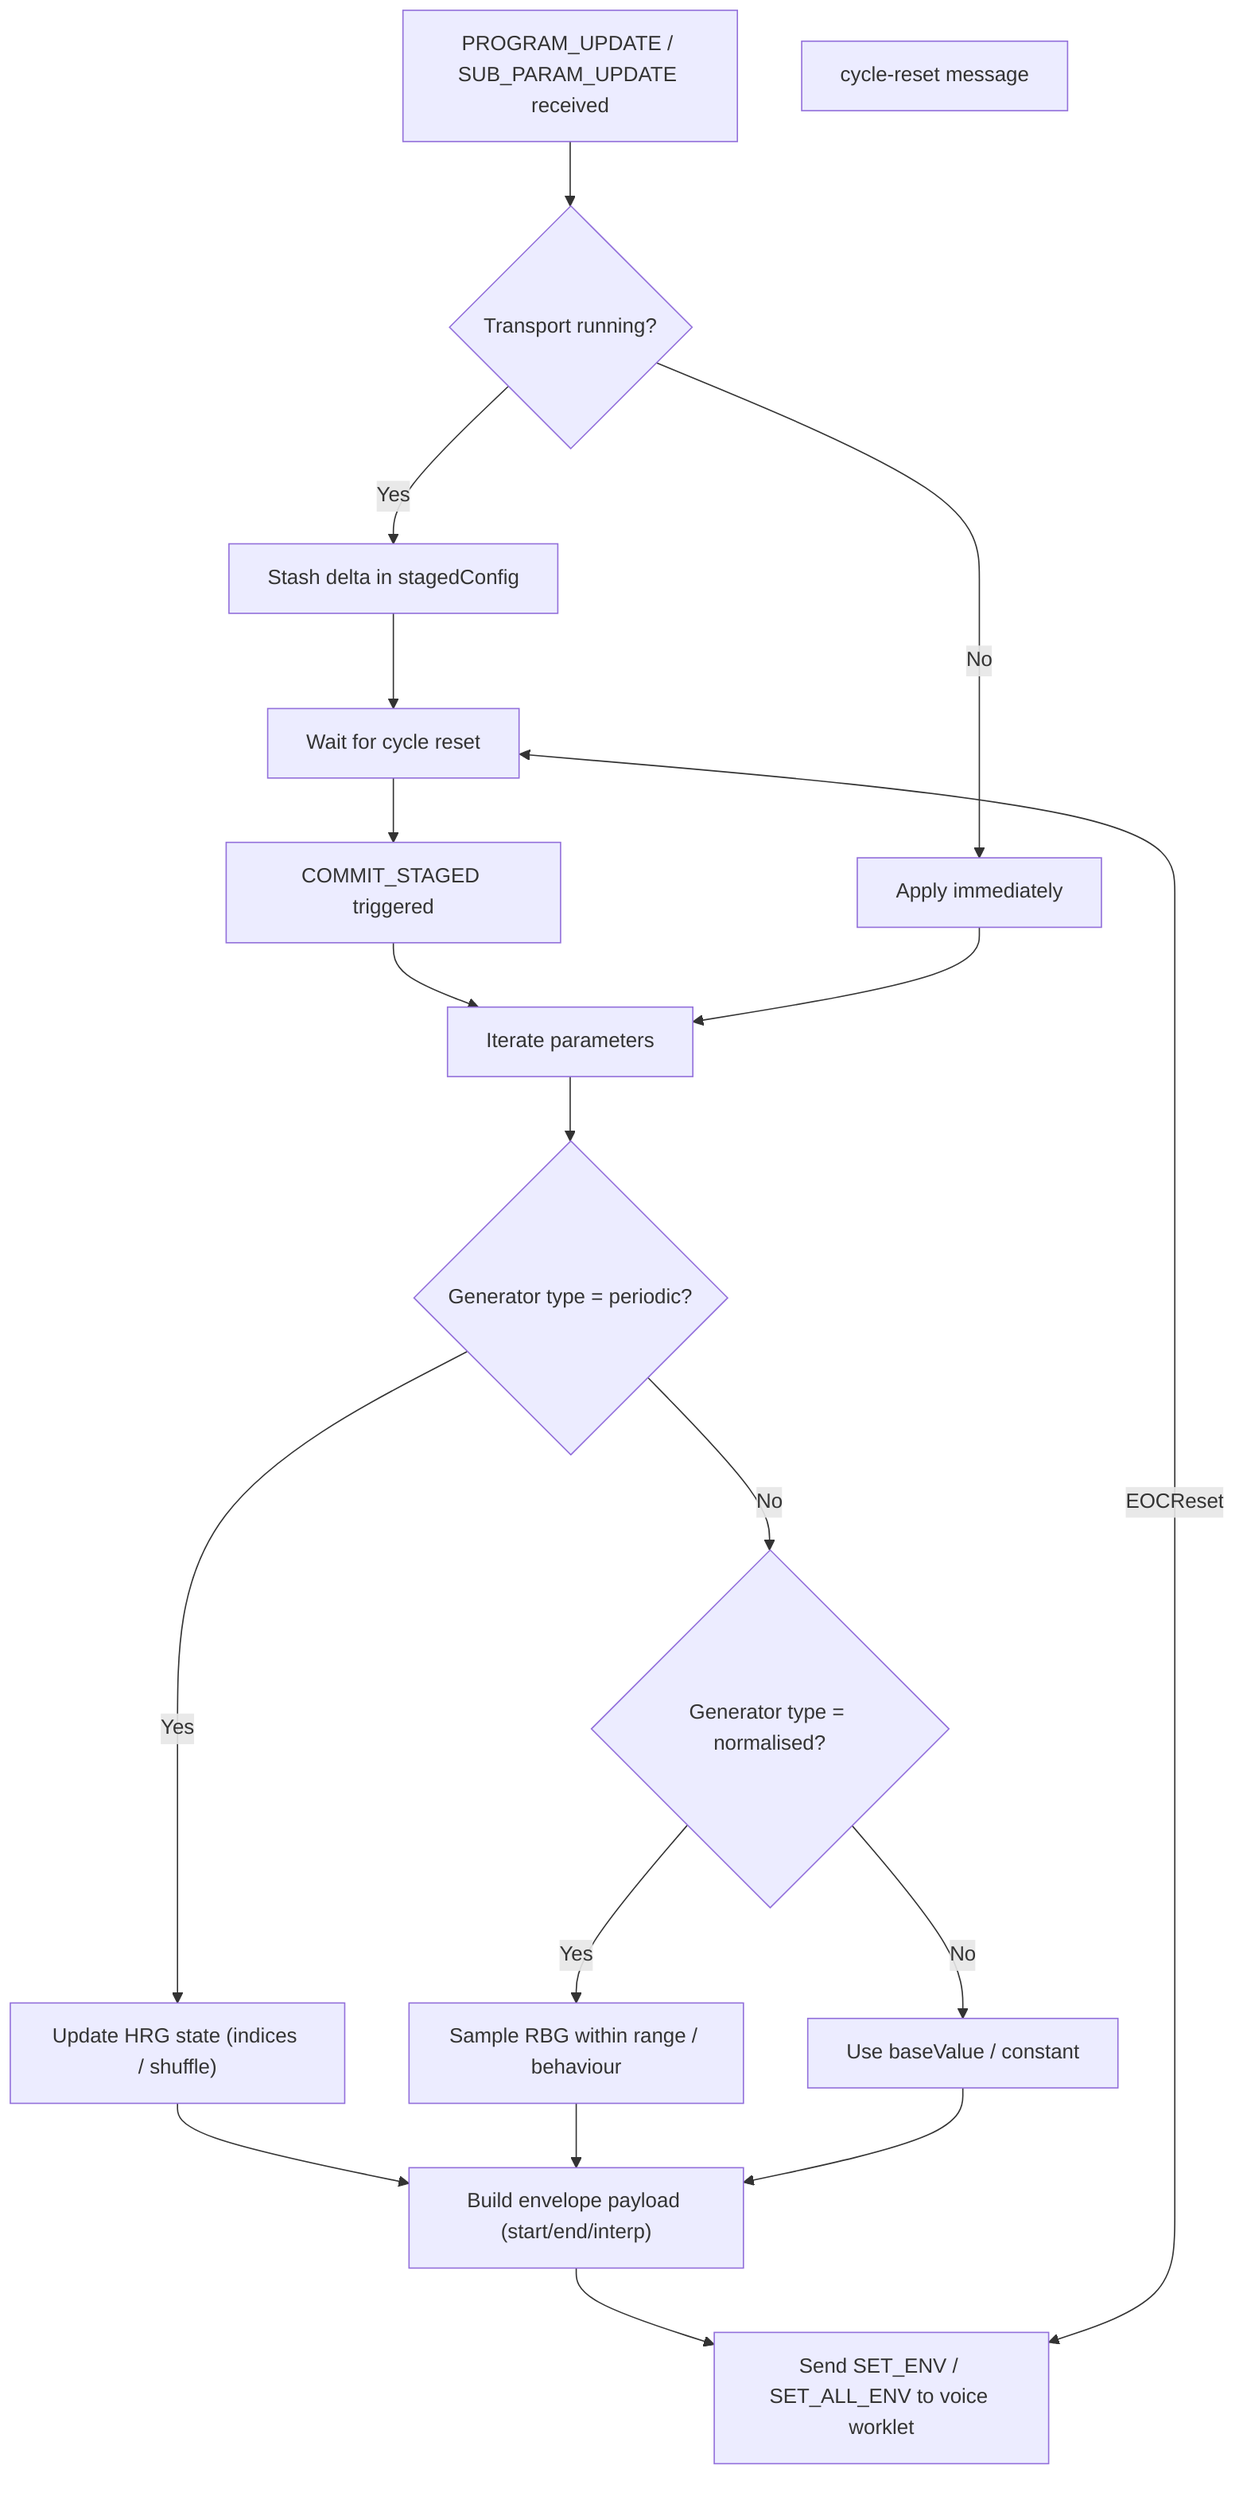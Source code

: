 flowchart TD
  Msg["PROGRAM_UPDATE / SUB_PARAM_UPDATE received"]
  Playing{"Transport running?"}
  Stage["Stash delta in stagedConfig"]
  WaitEOC["Wait for cycle reset"]
  Commit["COMMIT_STAGED triggered"]
  ApplyNow["Apply immediately"]
  Iterate["Iterate parameters"]
  Periodic{"Generator type = periodic?"}
  UpdateHRG["Update HRG state (indices / shuffle)"]
  Normalised{"Generator type = normalised?"}
  SampleRBG["Sample RBG within range / behaviour"]
  Direct["Use baseValue / constant"]
  BuildEnv["Build envelope payload (start/end/interp)"]
  SendWorklet["Send SET_ENV / SET_ALL_ENV to voice worklet"]
  EOCReset["cycle-reset message"]

  Msg --> Playing
  Playing -- Yes --> Stage --> WaitEOC --> Commit --> Iterate
  Playing -- No --> ApplyNow --> Iterate
  Iterate --> Periodic
  Periodic -- Yes --> UpdateHRG --> BuildEnv
  Periodic -- No --> Normalised
  Normalised -- Yes --> SampleRBG --> BuildEnv
  Normalised -- No --> Direct --> BuildEnv
  BuildEnv --> SendWorklet
  WaitEOC <-- EOCReset --> SendWorklet